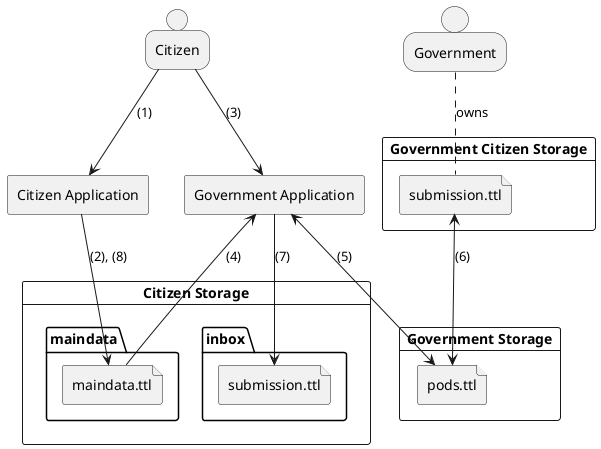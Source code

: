 @startuml
person "Citizen" as C_U
agent "Citizen Application" as C_A
card "Citizen Storage" as C_S {
    folder "inbox" as inbox {
        file "submission.ttl" as submission_c
    }
    folder "maindata" {
        file "maindata.ttl" as file_maindata
    }
}
person "Government" as G_U
agent "Government Application" as G_A
card "Government Storage" as G_S {
    file "pods.ttl" as file_pods
}
card "Government Citizen Storage" as GC_V {
    file "submission.ttl" as submission_gc
}
C_U --> C_A : (1)
C_A --> file_maindata : (2), (8)
C_U --> G_A : (3)
file_maindata --> G_A : (4)
G_A <--> file_pods : (5)
file_pods <-u-> submission_gc : (6)
G_A --> submission_c : (7)
G_U .. submission_gc : owns
@enduml